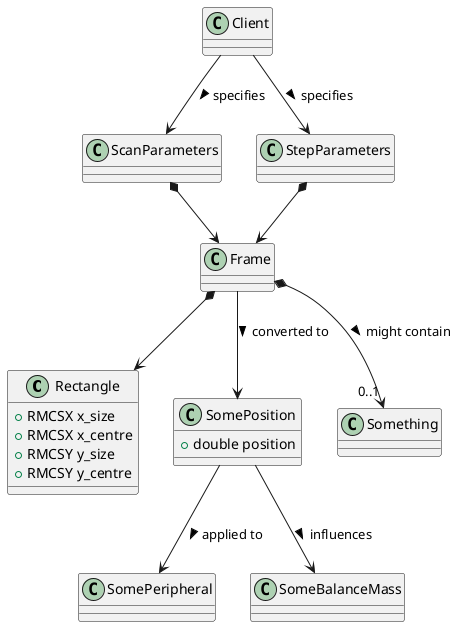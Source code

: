 @startuml
class Rectangle {
  + RMCSX x_size
  + RMCSX x_centre
  + RMCSY y_size
  + RMCSY y_centre
}

class SomePosition {
  + double position
}

Client --> ScanParameters : specifies >
Client --> StepParameters : specifies >
ScanParameters *--> Frame
StepParameters *--> Frame

Frame *--> Rectangle

Frame *--> “0..1” Something : might contain >

Frame --> SomePosition : converted to >
SomePosition --> SomePeripheral : applied to >
SomePosition --> SomeBalanceMass : influences > 


@enduml
